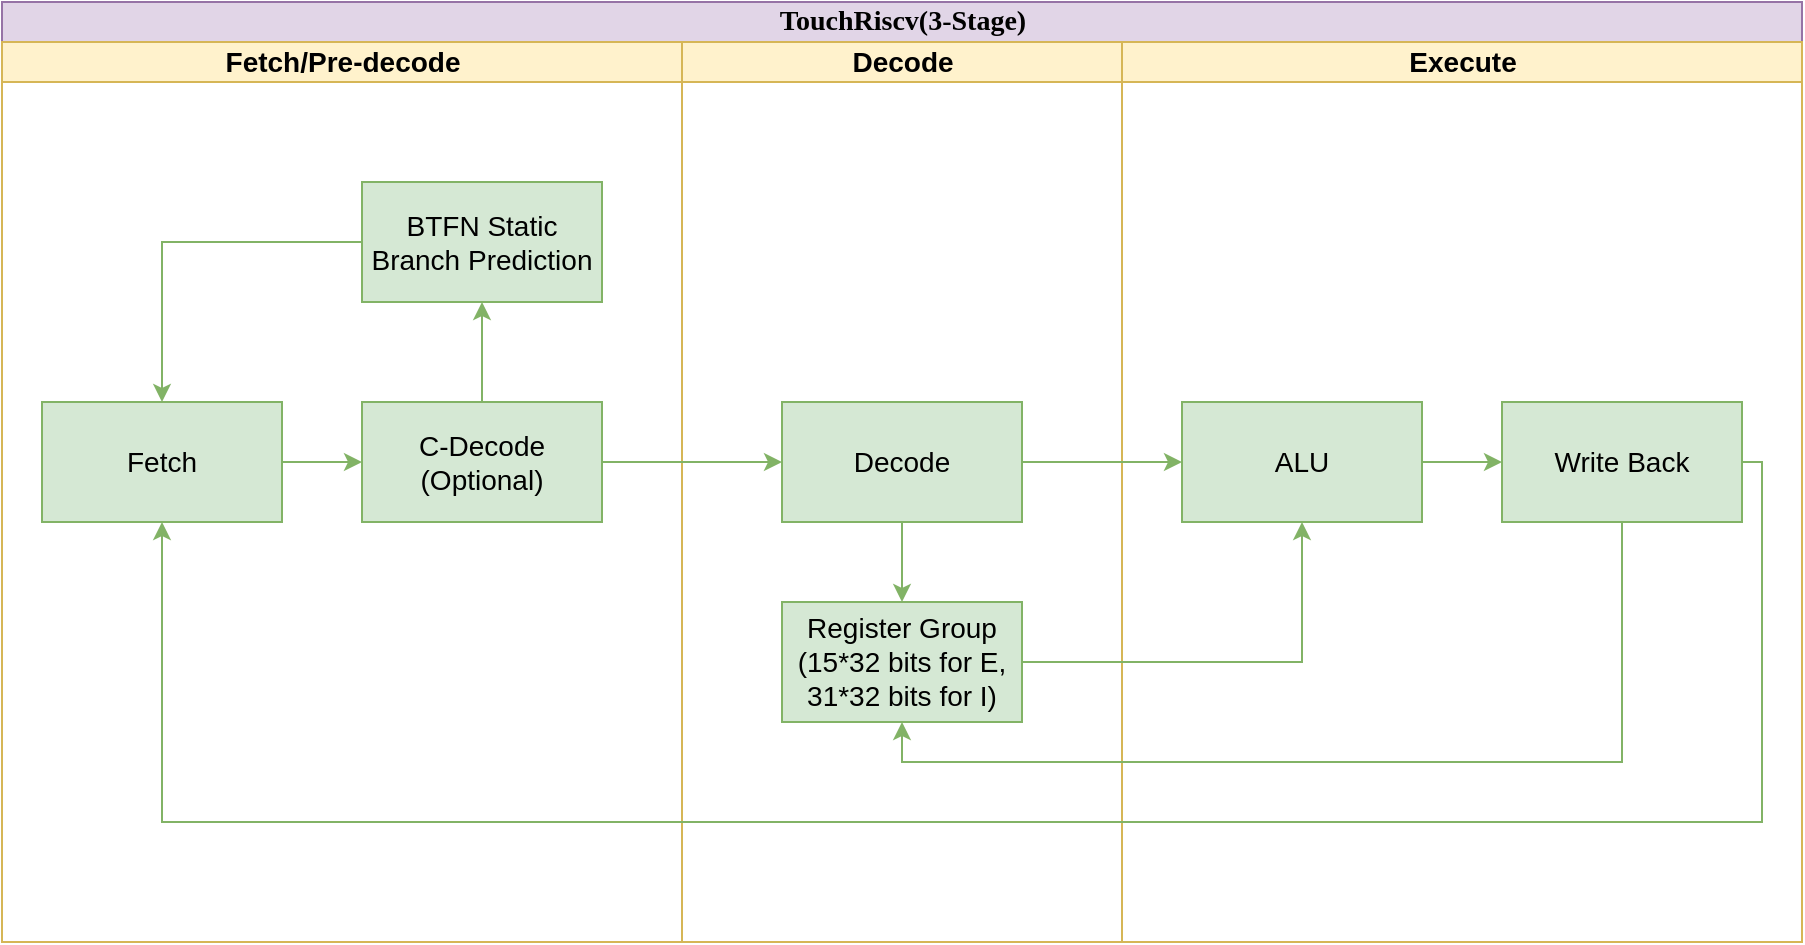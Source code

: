 <mxfile version="20.3.0" type="device"><diagram name="Page-1" id="0783ab3e-0a74-02c8-0abd-f7b4e66b4bec"><mxGraphModel dx="2062" dy="1217" grid="1" gridSize="10" guides="1" tooltips="1" connect="1" arrows="1" fold="1" page="1" pageScale="1" pageWidth="827" pageHeight="1169" background="none" math="0" shadow="0"><root><mxCell id="0"/><mxCell id="1" parent="0"/><mxCell id="1c1d494c118603dd-1" value="TouchRiscv(3-Stage)" style="swimlane;html=1;childLayout=stackLayout;startSize=20;rounded=0;shadow=0;comic=0;labelBackgroundColor=none;strokeWidth=1;fontFamily=Verdana;fontSize=14;align=center;fillColor=#e1d5e7;strokeColor=#9673a6;fontStyle=1" parent="1" vertex="1"><mxGeometry x="20" y="30" width="900" height="470" as="geometry"/></mxCell><mxCell id="1c1d494c118603dd-2" value="Fetch/Pre-decode" style="swimlane;html=1;startSize=20;fillColor=#fff2cc;strokeColor=#d6b656;fontSize=14;fontStyle=1" parent="1c1d494c118603dd-1" vertex="1"><mxGeometry y="20" width="340" height="450" as="geometry"/></mxCell><mxCell id="WPxNESrEtfaLGoUWn4ng-9" style="edgeStyle=orthogonalEdgeStyle;rounded=0;orthogonalLoop=1;jettySize=auto;html=1;fillColor=#d5e8d4;strokeColor=#82b366;fontSize=14;fontStyle=0" edge="1" parent="1c1d494c118603dd-2" source="WPxNESrEtfaLGoUWn4ng-6" target="WPxNESrEtfaLGoUWn4ng-7"><mxGeometry relative="1" as="geometry"/></mxCell><mxCell id="WPxNESrEtfaLGoUWn4ng-6" value="Fetch" style="rounded=0;whiteSpace=wrap;html=1;fillColor=#d5e8d4;strokeColor=#82b366;fontSize=14;fontStyle=0" vertex="1" parent="1c1d494c118603dd-2"><mxGeometry x="20" y="180" width="120" height="60" as="geometry"/></mxCell><mxCell id="WPxNESrEtfaLGoUWn4ng-7" value="C-Decode&lt;br style=&quot;font-size: 14px;&quot;&gt;(Optional)" style="rounded=0;whiteSpace=wrap;html=1;fillColor=#d5e8d4;strokeColor=#82b366;fontSize=14;fontStyle=0" vertex="1" parent="1c1d494c118603dd-2"><mxGeometry x="180" y="180" width="120" height="60" as="geometry"/></mxCell><mxCell id="WPxNESrEtfaLGoUWn4ng-12" style="edgeStyle=orthogonalEdgeStyle;rounded=0;orthogonalLoop=1;jettySize=auto;html=1;exitX=0.5;exitY=0;exitDx=0;exitDy=0;fillColor=#d5e8d4;strokeColor=#82b366;fontSize=14;fontStyle=0" edge="1" parent="1c1d494c118603dd-2" source="WPxNESrEtfaLGoUWn4ng-7" target="WPxNESrEtfaLGoUWn4ng-11"><mxGeometry relative="1" as="geometry"><mxPoint x="240" y="200" as="sourcePoint"/></mxGeometry></mxCell><mxCell id="WPxNESrEtfaLGoUWn4ng-13" style="edgeStyle=orthogonalEdgeStyle;rounded=0;orthogonalLoop=1;jettySize=auto;html=1;fillColor=#d5e8d4;strokeColor=#82b366;fontSize=14;fontStyle=0" edge="1" parent="1c1d494c118603dd-2" source="WPxNESrEtfaLGoUWn4ng-11" target="WPxNESrEtfaLGoUWn4ng-6"><mxGeometry relative="1" as="geometry"/></mxCell><mxCell id="WPxNESrEtfaLGoUWn4ng-11" value="BTFN Static &lt;br style=&quot;font-size: 14px;&quot;&gt;Branch Prediction" style="rounded=0;whiteSpace=wrap;html=1;fillColor=#d5e8d4;strokeColor=#82b366;fontSize=14;fontStyle=0" vertex="1" parent="1c1d494c118603dd-2"><mxGeometry x="180" y="70" width="120" height="60" as="geometry"/></mxCell><mxCell id="1c1d494c118603dd-3" value="Decode" style="swimlane;html=1;startSize=20;fillColor=#fff2cc;strokeColor=#d6b656;fontSize=14;fontStyle=1" parent="1c1d494c118603dd-1" vertex="1"><mxGeometry x="340" y="20" width="220" height="450" as="geometry"/></mxCell><mxCell id="WPxNESrEtfaLGoUWn4ng-36" style="edgeStyle=orthogonalEdgeStyle;rounded=0;orthogonalLoop=1;jettySize=auto;html=1;entryX=0.5;entryY=0;entryDx=0;entryDy=0;fontSize=14;fillColor=#d5e8d4;strokeColor=#82b366;" edge="1" parent="1c1d494c118603dd-3" source="WPxNESrEtfaLGoUWn4ng-14" target="WPxNESrEtfaLGoUWn4ng-20"><mxGeometry relative="1" as="geometry"/></mxCell><mxCell id="WPxNESrEtfaLGoUWn4ng-14" value="Decode" style="rounded=0;whiteSpace=wrap;html=1;fillColor=#d5e8d4;strokeColor=#82b366;fontSize=14;fontStyle=0" vertex="1" parent="1c1d494c118603dd-3"><mxGeometry x="50" y="180" width="120" height="60" as="geometry"/></mxCell><mxCell id="WPxNESrEtfaLGoUWn4ng-20" value="Register Group&lt;br style=&quot;font-size: 14px;&quot;&gt;(15*32 bits for E,&lt;br style=&quot;font-size: 14px;&quot;&gt;31*32 bits for I)" style="rounded=0;whiteSpace=wrap;html=1;fillColor=#d5e8d4;strokeColor=#82b366;fontSize=14;fontStyle=0" vertex="1" parent="1c1d494c118603dd-3"><mxGeometry x="50" y="280" width="120" height="60" as="geometry"/></mxCell><mxCell id="WPxNESrEtfaLGoUWn4ng-33" value="Execute" style="swimlane;html=1;startSize=20;fillColor=#fff2cc;strokeColor=#d6b656;fontSize=14;fontStyle=1" vertex="1" parent="1c1d494c118603dd-1"><mxGeometry x="560" y="20" width="340" height="450" as="geometry"/></mxCell><mxCell id="WPxNESrEtfaLGoUWn4ng-16" value="ALU" style="rounded=0;whiteSpace=wrap;html=1;fillColor=#d5e8d4;strokeColor=#82b366;fontSize=14;fontStyle=0" vertex="1" parent="WPxNESrEtfaLGoUWn4ng-33"><mxGeometry x="30" y="180" width="120" height="60" as="geometry"/></mxCell><mxCell id="WPxNESrEtfaLGoUWn4ng-25" value="Write Back" style="rounded=0;whiteSpace=wrap;html=1;fillColor=#d5e8d4;strokeColor=#82b366;fontSize=14;fontStyle=0" vertex="1" parent="WPxNESrEtfaLGoUWn4ng-33"><mxGeometry x="190" y="180" width="120" height="60" as="geometry"/></mxCell><mxCell id="WPxNESrEtfaLGoUWn4ng-26" style="edgeStyle=orthogonalEdgeStyle;rounded=0;orthogonalLoop=1;jettySize=auto;html=1;entryX=0;entryY=0.5;entryDx=0;entryDy=0;fillColor=#d5e8d4;strokeColor=#82b366;fontSize=14;fontStyle=0" edge="1" parent="WPxNESrEtfaLGoUWn4ng-33" source="WPxNESrEtfaLGoUWn4ng-16" target="WPxNESrEtfaLGoUWn4ng-25"><mxGeometry relative="1" as="geometry"/></mxCell><mxCell id="WPxNESrEtfaLGoUWn4ng-23" style="edgeStyle=orthogonalEdgeStyle;rounded=0;orthogonalLoop=1;jettySize=auto;html=1;entryX=0;entryY=0.5;entryDx=0;entryDy=0;fillColor=#d5e8d4;strokeColor=#82b366;fontSize=14;fontStyle=0" edge="1" parent="1c1d494c118603dd-1" source="WPxNESrEtfaLGoUWn4ng-14" target="WPxNESrEtfaLGoUWn4ng-16"><mxGeometry relative="1" as="geometry"/></mxCell><mxCell id="WPxNESrEtfaLGoUWn4ng-34" style="edgeStyle=orthogonalEdgeStyle;rounded=0;orthogonalLoop=1;jettySize=auto;html=1;entryX=0;entryY=0.5;entryDx=0;entryDy=0;fontSize=14;fillColor=#d5e8d4;strokeColor=#82b366;" edge="1" parent="1c1d494c118603dd-1" source="WPxNESrEtfaLGoUWn4ng-7" target="WPxNESrEtfaLGoUWn4ng-14"><mxGeometry relative="1" as="geometry"/></mxCell><mxCell id="WPxNESrEtfaLGoUWn4ng-37" style="edgeStyle=orthogonalEdgeStyle;rounded=0;orthogonalLoop=1;jettySize=auto;html=1;fontSize=14;fillColor=#d5e8d4;strokeColor=#82b366;" edge="1" parent="1c1d494c118603dd-1" source="WPxNESrEtfaLGoUWn4ng-20" target="WPxNESrEtfaLGoUWn4ng-16"><mxGeometry relative="1" as="geometry"/></mxCell><mxCell id="WPxNESrEtfaLGoUWn4ng-38" style="edgeStyle=orthogonalEdgeStyle;rounded=0;orthogonalLoop=1;jettySize=auto;html=1;entryX=0.5;entryY=1;entryDx=0;entryDy=0;fontSize=14;exitX=0.5;exitY=1;exitDx=0;exitDy=0;fillColor=#d5e8d4;strokeColor=#82b366;" edge="1" parent="1c1d494c118603dd-1" source="WPxNESrEtfaLGoUWn4ng-25" target="WPxNESrEtfaLGoUWn4ng-20"><mxGeometry relative="1" as="geometry"/></mxCell><mxCell id="WPxNESrEtfaLGoUWn4ng-39" style="edgeStyle=orthogonalEdgeStyle;rounded=0;orthogonalLoop=1;jettySize=auto;html=1;entryX=0.5;entryY=1;entryDx=0;entryDy=0;fontSize=14;exitX=1;exitY=0.5;exitDx=0;exitDy=0;fillColor=#d5e8d4;strokeColor=#82b366;" edge="1" parent="1c1d494c118603dd-1" source="WPxNESrEtfaLGoUWn4ng-25" target="WPxNESrEtfaLGoUWn4ng-6"><mxGeometry relative="1" as="geometry"><Array as="points"><mxPoint x="880" y="230"/><mxPoint x="880" y="410"/><mxPoint x="80" y="410"/></Array></mxGeometry></mxCell></root></mxGraphModel></diagram></mxfile>